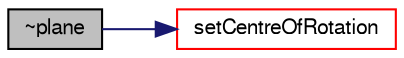 digraph "~plane"
{
  bgcolor="transparent";
  edge [fontname="FreeSans",fontsize="10",labelfontname="FreeSans",labelfontsize="10"];
  node [fontname="FreeSans",fontsize="10",shape=record];
  rankdir="LR";
  Node3 [label="~plane",height=0.2,width=0.4,color="black", fillcolor="grey75", style="filled", fontcolor="black"];
  Node3 -> Node4 [color="midnightblue",fontsize="10",style="solid",fontname="FreeSans"];
  Node4 [label="setCentreOfRotation",height=0.2,width=0.4,color="red",URL="$a29490.html#a4b730eceb0998b48ca13ce34ebd426b3",tooltip="Set the centre of rotation to the projection of the. "];
}
